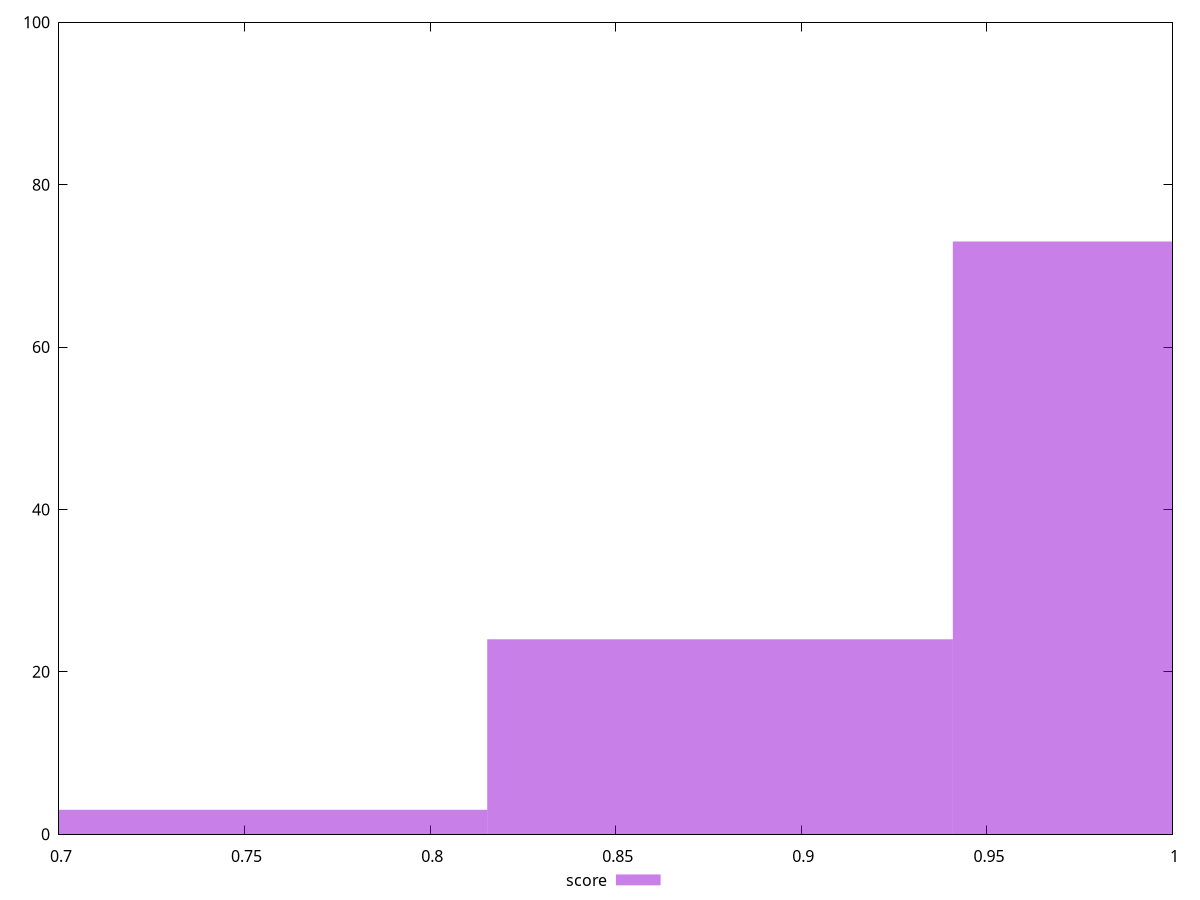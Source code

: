 reset

$score <<EOF
1.0035365840803312 73
0.8780945110702898 24
0.7526524380602484 3
EOF

set key outside below
set boxwidth 0.1254420730100414
set xrange [0.7:1]
set yrange [0:100]
set trange [0:100]
set style fill transparent solid 0.5 noborder
set terminal svg size 640, 490 enhanced background rgb 'white'
set output "reports/report_00027_2021-02-24T12-40-31.850Z/legacy-javascript/samples/astro/score/histogram.svg"

plot $score title "score" with boxes

reset

